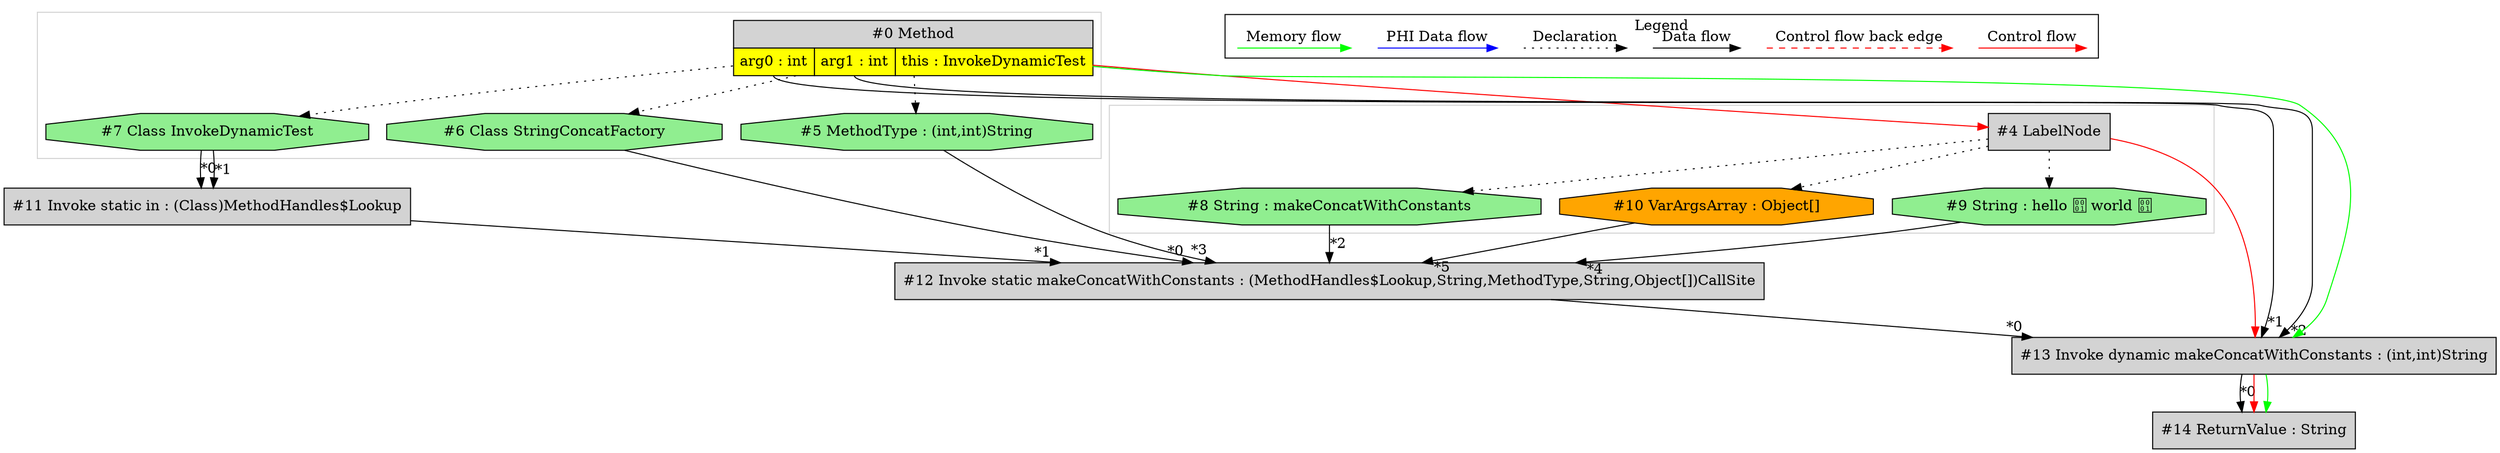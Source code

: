 digraph {
 ordering="in";
 node0[margin="0", label=<<table border="0" cellborder="1" cellspacing="0" cellpadding="5"><tr><td colspan="3">#0 Method</td></tr><tr><td port="prj2" bgcolor="yellow">arg0 : int</td><td port="prj1" bgcolor="yellow">arg1 : int</td><td port="prj3" bgcolor="yellow">this : InvokeDynamicTest</td></tr></table>>,shape=none, fillcolor=lightgrey, style=filled];
 node4[label="#4 LabelNode",shape=box, fillcolor=lightgrey, style=filled];
 node0 -> node4[labeldistance=2, color=red, fontcolor=red];
 node9[label="#9 String : hello  world ",shape=octagon, fillcolor=lightgreen, style=filled];
 node4 -> node9[style=dotted];
 node12[label="#12 Invoke static makeConcatWithConstants : (MethodHandles$Lookup,String,MethodType,String,Object[])CallSite",shape=box, fillcolor=lightgrey, style=filled];
 node6 -> node12[headlabel="*0", labeldistance=2];
 node11 -> node12[headlabel="*1", labeldistance=2];
 node8 -> node12[headlabel="*2", labeldistance=2];
 node5 -> node12[headlabel="*3", labeldistance=2];
 node9 -> node12[headlabel="*4", labeldistance=2];
 node10 -> node12[headlabel="*5", labeldistance=2];
 node10[label="#10 VarArgsArray : Object[]",shape=octagon, fillcolor=orange, style=filled];
 node4 -> node10[style=dotted];
 node5[label="#5 MethodType : (int,int)String",shape=octagon, fillcolor=lightgreen, style=filled];
 node0 -> node5[style=dotted];
 node8[label="#8 String : makeConcatWithConstants",shape=octagon, fillcolor=lightgreen, style=filled];
 node4 -> node8[style=dotted];
 node11[label="#11 Invoke static in : (Class)MethodHandles$Lookup",shape=box, fillcolor=lightgrey, style=filled];
 node7 -> node11[headlabel="*0", labeldistance=2];
 node7 -> node11[headlabel="*1", labeldistance=2];
 node7[label="#7 Class InvokeDynamicTest",shape=octagon, fillcolor=lightgreen, style=filled];
 node0 -> node7[style=dotted];
 node6[label="#6 Class StringConcatFactory",shape=octagon, fillcolor=lightgreen, style=filled];
 node0 -> node6[style=dotted];
 node13[label="#13 Invoke dynamic makeConcatWithConstants : (int,int)String",shape=box, fillcolor=lightgrey, style=filled];
 node12 -> node13[headlabel="*0", labeldistance=2];
 node0:prj2 -> node13[headlabel="*1", labeldistance=2];
 node0:prj1 -> node13[headlabel="*2", labeldistance=2];
 node0 -> node13[labeldistance=2, color=green, constraint=false];
 node4 -> node13[labeldistance=2, color=red, fontcolor=red];
 node14[label="#14 ReturnValue : String",shape=box, fillcolor=lightgrey, style=filled];
 node13 -> node14[headlabel="*0", labeldistance=2];
 node13 -> node14[labeldistance=2, color=red, fontcolor=red];
 node13 -> node14[labeldistance=2, color=green, constraint=false];
 subgraph cluster_0 {
  color=lightgray;
  node4;
  node8;
  node9;
  node10;
 }
 subgraph cluster_1 {
  color=lightgray;
  node0;
  node5;
  node6;
  node7;
 }
 subgraph cluster_000 {
  label = "Legend";
  node [shape=point]
  {
   rank=same;
   c0 [style = invis];
   c1 [style = invis];
   c2 [style = invis];
   c3 [style = invis];
   d0 [style = invis];
   d1 [style = invis];
   d2 [style = invis];
   d3 [style = invis];
   d4 [style = invis];
   d5 [style = invis];
   d6 [style = invis];
   d7 [style = invis];
  }
  c0 -> c1 [label="Control flow", style=solid, color=red]
  c2 -> c3 [label="Control flow back edge", style=dashed, color=red]
  d0 -> d1 [label="Data flow"]
  d2 -> d3 [label="Declaration", style=dotted]
  d4 -> d5 [label="PHI Data flow", color=blue]
  d6 -> d7 [label="Memory flow", color=green]
 }

}
